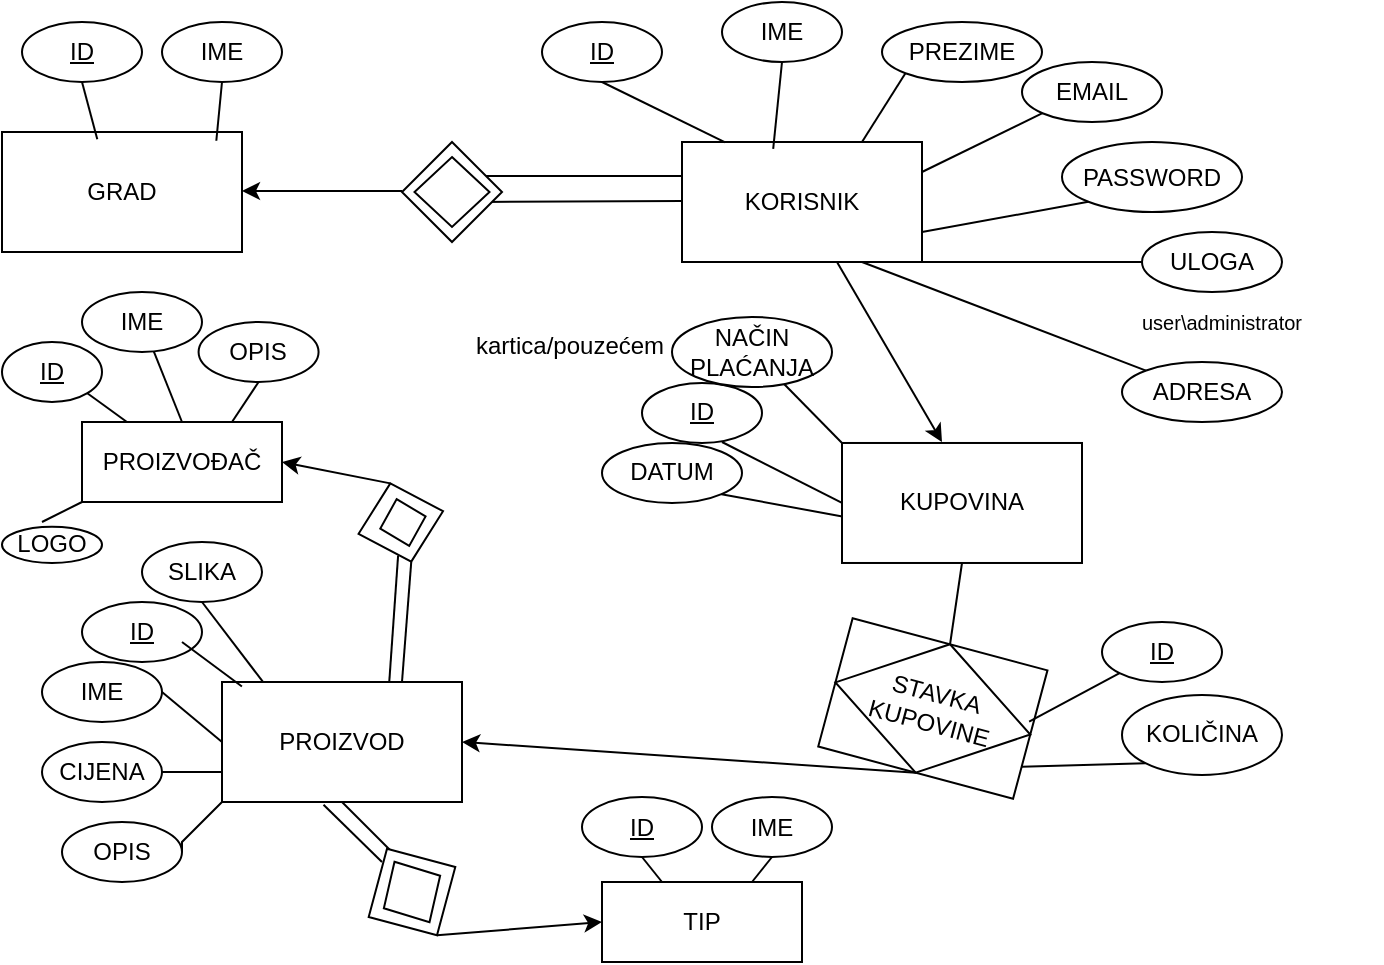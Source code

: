 <mxfile version="27.0.9">
  <diagram name="Page-1" id="dXdQ1gnVOpF5ffWtPepQ">
    <mxGraphModel dx="1042" dy="634" grid="1" gridSize="10" guides="1" tooltips="1" connect="1" arrows="1" fold="1" page="1" pageScale="1" pageWidth="850" pageHeight="1100" math="0" shadow="0">
      <root>
        <mxCell id="0" />
        <mxCell id="1" parent="0" />
        <mxCell id="EPaem3cKH4Gjk8MUm_rs-1" value="KORISNIK" style="rounded=0;whiteSpace=wrap;html=1;" parent="1" vertex="1">
          <mxGeometry x="350" y="80" width="120" height="60" as="geometry" />
        </mxCell>
        <mxCell id="EPaem3cKH4Gjk8MUm_rs-2" value="&lt;u&gt;ID&lt;/u&gt;" style="ellipse;whiteSpace=wrap;html=1;" parent="1" vertex="1">
          <mxGeometry x="280" y="20" width="60" height="30" as="geometry" />
        </mxCell>
        <mxCell id="EPaem3cKH4Gjk8MUm_rs-4" value="IME" style="ellipse;whiteSpace=wrap;html=1;" parent="1" vertex="1">
          <mxGeometry x="370" y="10" width="60" height="30" as="geometry" />
        </mxCell>
        <mxCell id="EPaem3cKH4Gjk8MUm_rs-5" value="PREZIME" style="ellipse;whiteSpace=wrap;html=1;" parent="1" vertex="1">
          <mxGeometry x="450" y="20" width="80" height="30" as="geometry" />
        </mxCell>
        <mxCell id="EPaem3cKH4Gjk8MUm_rs-7" value="EMAIL" style="ellipse;whiteSpace=wrap;html=1;" parent="1" vertex="1">
          <mxGeometry x="520" y="40" width="70" height="30" as="geometry" />
        </mxCell>
        <mxCell id="EPaem3cKH4Gjk8MUm_rs-8" value="PASSWORD" style="ellipse;whiteSpace=wrap;html=1;" parent="1" vertex="1">
          <mxGeometry x="540" y="80" width="90" height="35" as="geometry" />
        </mxCell>
        <mxCell id="EPaem3cKH4Gjk8MUm_rs-9" value="ULOGA" style="ellipse;whiteSpace=wrap;html=1;" parent="1" vertex="1">
          <mxGeometry x="580" y="125" width="70" height="30" as="geometry" />
        </mxCell>
        <mxCell id="EPaem3cKH4Gjk8MUm_rs-10" value="&lt;font style=&quot;font-size: 10px;&quot;&gt;user\administrator&lt;/font&gt;" style="text;html=1;align=center;verticalAlign=middle;whiteSpace=wrap;rounded=0;" parent="1" vertex="1">
          <mxGeometry x="540" y="155" width="160" height="30" as="geometry" />
        </mxCell>
        <mxCell id="EPaem3cKH4Gjk8MUm_rs-11" value="" style="endArrow=none;html=1;rounded=0;entryX=0;entryY=1;entryDx=0;entryDy=0;" parent="1" target="EPaem3cKH4Gjk8MUm_rs-5" edge="1">
          <mxGeometry width="50" height="50" relative="1" as="geometry">
            <mxPoint x="440" y="80" as="sourcePoint" />
            <mxPoint x="490" y="30" as="targetPoint" />
          </mxGeometry>
        </mxCell>
        <mxCell id="EPaem3cKH4Gjk8MUm_rs-12" value="" style="endArrow=none;html=1;rounded=0;entryX=0;entryY=1;entryDx=0;entryDy=0;exitX=1;exitY=0.25;exitDx=0;exitDy=0;" parent="1" source="EPaem3cKH4Gjk8MUm_rs-1" target="EPaem3cKH4Gjk8MUm_rs-7" edge="1">
          <mxGeometry width="50" height="50" relative="1" as="geometry">
            <mxPoint x="490" y="90" as="sourcePoint" />
            <mxPoint x="512" y="56" as="targetPoint" />
          </mxGeometry>
        </mxCell>
        <mxCell id="EPaem3cKH4Gjk8MUm_rs-13" value="" style="endArrow=none;html=1;rounded=0;entryX=0;entryY=1;entryDx=0;entryDy=0;exitX=1;exitY=0.75;exitDx=0;exitDy=0;" parent="1" source="EPaem3cKH4Gjk8MUm_rs-1" target="EPaem3cKH4Gjk8MUm_rs-8" edge="1">
          <mxGeometry width="50" height="50" relative="1" as="geometry">
            <mxPoint x="500" y="140" as="sourcePoint" />
            <mxPoint x="522" y="106" as="targetPoint" />
          </mxGeometry>
        </mxCell>
        <mxCell id="EPaem3cKH4Gjk8MUm_rs-14" value="" style="endArrow=none;html=1;rounded=0;entryX=0.5;entryY=1;entryDx=0;entryDy=0;exitX=0.18;exitY=0.003;exitDx=0;exitDy=0;exitPerimeter=0;" parent="1" source="EPaem3cKH4Gjk8MUm_rs-1" target="EPaem3cKH4Gjk8MUm_rs-2" edge="1">
          <mxGeometry width="50" height="50" relative="1" as="geometry">
            <mxPoint x="290" y="210" as="sourcePoint" />
            <mxPoint x="312" y="176" as="targetPoint" />
          </mxGeometry>
        </mxCell>
        <mxCell id="EPaem3cKH4Gjk8MUm_rs-15" value="" style="endArrow=none;html=1;rounded=0;" parent="1" source="EPaem3cKH4Gjk8MUm_rs-1" edge="1">
          <mxGeometry width="50" height="50" relative="1" as="geometry">
            <mxPoint x="320" y="210" as="sourcePoint" />
            <mxPoint x="350" y="110" as="targetPoint" />
          </mxGeometry>
        </mxCell>
        <mxCell id="EPaem3cKH4Gjk8MUm_rs-16" value="" style="endArrow=none;html=1;rounded=0;entryX=0.5;entryY=1;entryDx=0;entryDy=0;exitX=0.38;exitY=0.057;exitDx=0;exitDy=0;exitPerimeter=0;" parent="1" source="EPaem3cKH4Gjk8MUm_rs-1" target="EPaem3cKH4Gjk8MUm_rs-4" edge="1">
          <mxGeometry width="50" height="50" relative="1" as="geometry">
            <mxPoint x="390" y="70" as="sourcePoint" />
            <mxPoint x="412" y="36" as="targetPoint" />
          </mxGeometry>
        </mxCell>
        <mxCell id="EPaem3cKH4Gjk8MUm_rs-17" value="" style="endArrow=none;html=1;rounded=0;entryX=1;entryY=1;entryDx=0;entryDy=0;exitX=0;exitY=0.5;exitDx=0;exitDy=0;" parent="1" source="EPaem3cKH4Gjk8MUm_rs-9" target="EPaem3cKH4Gjk8MUm_rs-1" edge="1">
          <mxGeometry width="50" height="50" relative="1" as="geometry">
            <mxPoint x="400" y="240" as="sourcePoint" />
            <mxPoint x="450" y="190" as="targetPoint" />
          </mxGeometry>
        </mxCell>
        <mxCell id="EPaem3cKH4Gjk8MUm_rs-18" value="" style="endArrow=none;html=1;rounded=0;" parent="1" edge="1">
          <mxGeometry width="50" height="50" relative="1" as="geometry">
            <mxPoint x="250" y="97" as="sourcePoint" />
            <mxPoint x="350" y="97" as="targetPoint" />
          </mxGeometry>
        </mxCell>
        <mxCell id="EPaem3cKH4Gjk8MUm_rs-19" value="" style="endArrow=none;html=1;rounded=0;" parent="1" edge="1">
          <mxGeometry width="50" height="50" relative="1" as="geometry">
            <mxPoint x="250" y="110" as="sourcePoint" />
            <mxPoint x="350" y="109.5" as="targetPoint" />
          </mxGeometry>
        </mxCell>
        <mxCell id="EPaem3cKH4Gjk8MUm_rs-20" value="" style="rhombus;whiteSpace=wrap;html=1;" parent="1" vertex="1">
          <mxGeometry x="210" y="80" width="50" height="50" as="geometry" />
        </mxCell>
        <mxCell id="EPaem3cKH4Gjk8MUm_rs-22" value="" style="endArrow=classic;html=1;rounded=0;" parent="1" edge="1">
          <mxGeometry width="50" height="50" relative="1" as="geometry">
            <mxPoint x="210" y="104.5" as="sourcePoint" />
            <mxPoint x="130" y="104.5" as="targetPoint" />
          </mxGeometry>
        </mxCell>
        <mxCell id="EPaem3cKH4Gjk8MUm_rs-23" value="GRAD" style="rounded=0;whiteSpace=wrap;html=1;" parent="1" vertex="1">
          <mxGeometry x="10" y="75" width="120" height="60" as="geometry" />
        </mxCell>
        <mxCell id="EPaem3cKH4Gjk8MUm_rs-24" value="" style="rhombus;whiteSpace=wrap;html=1;rotation=0;" parent="1" vertex="1">
          <mxGeometry x="216.25" y="87.5" width="37.5" height="35" as="geometry" />
        </mxCell>
        <mxCell id="EPaem3cKH4Gjk8MUm_rs-25" value="&lt;u&gt;ID&lt;/u&gt;" style="ellipse;whiteSpace=wrap;html=1;" parent="1" vertex="1">
          <mxGeometry x="20" y="20" width="60" height="30" as="geometry" />
        </mxCell>
        <mxCell id="EPaem3cKH4Gjk8MUm_rs-26" value="IME" style="ellipse;whiteSpace=wrap;html=1;" parent="1" vertex="1">
          <mxGeometry x="90" y="20" width="60" height="30" as="geometry" />
        </mxCell>
        <mxCell id="EPaem3cKH4Gjk8MUm_rs-27" value="" style="endArrow=none;html=1;rounded=0;entryX=0.5;entryY=1;entryDx=0;entryDy=0;exitX=0.397;exitY=0.06;exitDx=0;exitDy=0;exitPerimeter=0;" parent="1" source="EPaem3cKH4Gjk8MUm_rs-23" target="EPaem3cKH4Gjk8MUm_rs-25" edge="1">
          <mxGeometry width="50" height="50" relative="1" as="geometry">
            <mxPoint x="60" y="70" as="sourcePoint" />
            <mxPoint x="-2" y="40" as="targetPoint" />
          </mxGeometry>
        </mxCell>
        <mxCell id="EPaem3cKH4Gjk8MUm_rs-28" value="" style="endArrow=none;html=1;rounded=0;entryX=0.5;entryY=1;entryDx=0;entryDy=0;exitX=0.893;exitY=0.073;exitDx=0;exitDy=0;exitPerimeter=0;" parent="1" source="EPaem3cKH4Gjk8MUm_rs-23" target="EPaem3cKH4Gjk8MUm_rs-26" edge="1">
          <mxGeometry width="50" height="50" relative="1" as="geometry">
            <mxPoint x="100" y="40" as="sourcePoint" />
            <mxPoint x="38" y="10" as="targetPoint" />
          </mxGeometry>
        </mxCell>
        <mxCell id="EPaem3cKH4Gjk8MUm_rs-30" value="ADRESA" style="ellipse;whiteSpace=wrap;html=1;" parent="1" vertex="1">
          <mxGeometry x="570" y="190" width="80" height="30" as="geometry" />
        </mxCell>
        <mxCell id="EPaem3cKH4Gjk8MUm_rs-31" value="" style="endArrow=none;html=1;rounded=0;entryX=0.75;entryY=1;entryDx=0;entryDy=0;" parent="1" source="EPaem3cKH4Gjk8MUm_rs-30" target="EPaem3cKH4Gjk8MUm_rs-1" edge="1">
          <mxGeometry width="50" height="50" relative="1" as="geometry">
            <mxPoint x="510" y="180" as="sourcePoint" />
            <mxPoint x="424" y="168" as="targetPoint" />
          </mxGeometry>
        </mxCell>
        <mxCell id="EPaem3cKH4Gjk8MUm_rs-32" value="PROIZVOD" style="rounded=0;whiteSpace=wrap;html=1;" parent="1" vertex="1">
          <mxGeometry x="120" y="350" width="120" height="60" as="geometry" />
        </mxCell>
        <mxCell id="EPaem3cKH4Gjk8MUm_rs-33" value="&lt;u&gt;ID&lt;/u&gt;" style="ellipse;whiteSpace=wrap;html=1;" parent="1" vertex="1">
          <mxGeometry x="50" y="310" width="60" height="30" as="geometry" />
        </mxCell>
        <mxCell id="EPaem3cKH4Gjk8MUm_rs-34" value="IME" style="ellipse;whiteSpace=wrap;html=1;" parent="1" vertex="1">
          <mxGeometry x="30" y="340" width="60" height="30" as="geometry" />
        </mxCell>
        <mxCell id="EPaem3cKH4Gjk8MUm_rs-35" value="CIJENA" style="ellipse;whiteSpace=wrap;html=1;" parent="1" vertex="1">
          <mxGeometry x="30" y="380" width="60" height="30" as="geometry" />
        </mxCell>
        <mxCell id="EPaem3cKH4Gjk8MUm_rs-36" value="SLIKA" style="ellipse;whiteSpace=wrap;html=1;" parent="1" vertex="1">
          <mxGeometry x="80" y="280" width="60" height="30" as="geometry" />
        </mxCell>
        <mxCell id="EPaem3cKH4Gjk8MUm_rs-37" value="OPIS" style="ellipse;whiteSpace=wrap;html=1;" parent="1" vertex="1">
          <mxGeometry x="40" y="420" width="60" height="30" as="geometry" />
        </mxCell>
        <mxCell id="EPaem3cKH4Gjk8MUm_rs-38" value="" style="endArrow=none;html=1;rounded=0;entryX=0.5;entryY=1;entryDx=0;entryDy=0;exitX=0.083;exitY=0.037;exitDx=0;exitDy=0;exitPerimeter=0;" parent="1" source="EPaem3cKH4Gjk8MUm_rs-32" edge="1">
          <mxGeometry width="50" height="50" relative="1" as="geometry">
            <mxPoint x="162" y="360" as="sourcePoint" />
            <mxPoint x="100" y="330" as="targetPoint" />
          </mxGeometry>
        </mxCell>
        <mxCell id="EPaem3cKH4Gjk8MUm_rs-40" value="" style="endArrow=none;html=1;rounded=0;entryX=1;entryY=0.5;entryDx=0;entryDy=0;" parent="1" target="EPaem3cKH4Gjk8MUm_rs-37" edge="1">
          <mxGeometry width="50" height="50" relative="1" as="geometry">
            <mxPoint x="120" y="410" as="sourcePoint" />
            <mxPoint x="150" y="330" as="targetPoint" />
            <Array as="points">
              <mxPoint x="100" y="430" />
            </Array>
          </mxGeometry>
        </mxCell>
        <mxCell id="EPaem3cKH4Gjk8MUm_rs-41" value="" style="endArrow=none;html=1;rounded=0;entryX=0.5;entryY=1;entryDx=0;entryDy=0;exitX=0.17;exitY=-0.003;exitDx=0;exitDy=0;exitPerimeter=0;" parent="1" source="EPaem3cKH4Gjk8MUm_rs-32" target="EPaem3cKH4Gjk8MUm_rs-36" edge="1">
          <mxGeometry width="50" height="50" relative="1" as="geometry">
            <mxPoint x="130" y="350" as="sourcePoint" />
            <mxPoint x="130" y="330" as="targetPoint" />
          </mxGeometry>
        </mxCell>
        <mxCell id="EPaem3cKH4Gjk8MUm_rs-42" value="" style="endArrow=none;html=1;rounded=0;entryX=1;entryY=0.5;entryDx=0;entryDy=0;exitX=0;exitY=0.5;exitDx=0;exitDy=0;" parent="1" source="EPaem3cKH4Gjk8MUm_rs-32" target="EPaem3cKH4Gjk8MUm_rs-34" edge="1">
          <mxGeometry width="50" height="50" relative="1" as="geometry">
            <mxPoint x="110" y="360" as="sourcePoint" />
            <mxPoint x="80" y="338" as="targetPoint" />
          </mxGeometry>
        </mxCell>
        <mxCell id="EPaem3cKH4Gjk8MUm_rs-43" value="" style="endArrow=none;html=1;rounded=0;exitX=0;exitY=0.75;exitDx=0;exitDy=0;" parent="1" source="EPaem3cKH4Gjk8MUm_rs-32" edge="1">
          <mxGeometry width="50" height="50" relative="1" as="geometry">
            <mxPoint x="110" y="420" as="sourcePoint" />
            <mxPoint x="90" y="395" as="targetPoint" />
          </mxGeometry>
        </mxCell>
        <mxCell id="EPaem3cKH4Gjk8MUm_rs-44" value="" style="endArrow=none;html=1;rounded=0;exitX=0.5;exitY=1;exitDx=0;exitDy=0;" parent="1" source="EPaem3cKH4Gjk8MUm_rs-32" edge="1">
          <mxGeometry width="50" height="50" relative="1" as="geometry">
            <mxPoint x="170" y="450" as="sourcePoint" />
            <mxPoint x="210" y="440" as="targetPoint" />
          </mxGeometry>
        </mxCell>
        <mxCell id="EPaem3cKH4Gjk8MUm_rs-45" value="" style="endArrow=none;html=1;rounded=0;exitX=0.423;exitY=1.023;exitDx=0;exitDy=0;exitPerimeter=0;" parent="1" source="EPaem3cKH4Gjk8MUm_rs-32" edge="1">
          <mxGeometry width="50" height="50" relative="1" as="geometry">
            <mxPoint x="180" y="440" as="sourcePoint" />
            <mxPoint x="200" y="440" as="targetPoint" />
          </mxGeometry>
        </mxCell>
        <mxCell id="EPaem3cKH4Gjk8MUm_rs-46" value="" style="rhombus;whiteSpace=wrap;html=1;rotation=-30;" parent="1" vertex="1">
          <mxGeometry x="190" y="430" width="50" height="50" as="geometry" />
        </mxCell>
        <mxCell id="EPaem3cKH4Gjk8MUm_rs-47" value="" style="rhombus;whiteSpace=wrap;html=1;rotation=-30;" parent="1" vertex="1">
          <mxGeometry x="198.75" y="437.5" width="32.5" height="35" as="geometry" />
        </mxCell>
        <mxCell id="EPaem3cKH4Gjk8MUm_rs-48" value="" style="endArrow=classic;html=1;rounded=0;exitX=0.5;exitY=1;exitDx=0;exitDy=0;entryX=0;entryY=0.5;entryDx=0;entryDy=0;" parent="1" source="EPaem3cKH4Gjk8MUm_rs-46" target="EPaem3cKH4Gjk8MUm_rs-49" edge="1">
          <mxGeometry width="50" height="50" relative="1" as="geometry">
            <mxPoint x="280" y="470" as="sourcePoint" />
            <mxPoint x="150" y="480" as="targetPoint" />
          </mxGeometry>
        </mxCell>
        <mxCell id="EPaem3cKH4Gjk8MUm_rs-49" value="TIP" style="rounded=0;whiteSpace=wrap;html=1;" parent="1" vertex="1">
          <mxGeometry x="310" y="450" width="100" height="40" as="geometry" />
        </mxCell>
        <mxCell id="EPaem3cKH4Gjk8MUm_rs-50" value="&lt;u&gt;ID&lt;/u&gt;" style="ellipse;whiteSpace=wrap;html=1;" parent="1" vertex="1">
          <mxGeometry x="300" y="407.5" width="60" height="30" as="geometry" />
        </mxCell>
        <mxCell id="EPaem3cKH4Gjk8MUm_rs-51" value="IME" style="ellipse;whiteSpace=wrap;html=1;" parent="1" vertex="1">
          <mxGeometry x="365" y="407.5" width="60" height="30" as="geometry" />
        </mxCell>
        <mxCell id="EPaem3cKH4Gjk8MUm_rs-52" value="" style="endArrow=none;html=1;rounded=0;entryX=0.5;entryY=1;entryDx=0;entryDy=0;" parent="1" target="EPaem3cKH4Gjk8MUm_rs-50" edge="1">
          <mxGeometry width="50" height="50" relative="1" as="geometry">
            <mxPoint x="340" y="450" as="sourcePoint" />
            <mxPoint x="390" y="400" as="targetPoint" />
            <Array as="points" />
          </mxGeometry>
        </mxCell>
        <mxCell id="EPaem3cKH4Gjk8MUm_rs-53" value="" style="endArrow=none;html=1;rounded=0;entryX=0.5;entryY=1;entryDx=0;entryDy=0;exitX=0.75;exitY=0;exitDx=0;exitDy=0;" parent="1" source="EPaem3cKH4Gjk8MUm_rs-49" target="EPaem3cKH4Gjk8MUm_rs-51" edge="1">
          <mxGeometry width="50" height="50" relative="1" as="geometry">
            <mxPoint x="490" y="430" as="sourcePoint" />
            <mxPoint x="480" y="418" as="targetPoint" />
            <Array as="points" />
          </mxGeometry>
        </mxCell>
        <mxCell id="EPaem3cKH4Gjk8MUm_rs-55" value="" style="rhombus;whiteSpace=wrap;html=1;rotation=-15;" parent="1" vertex="1">
          <mxGeometry x="187.54" y="250" width="43.71" height="40.49" as="geometry" />
        </mxCell>
        <mxCell id="EPaem3cKH4Gjk8MUm_rs-64" value="" style="endArrow=none;html=1;rounded=0;exitX=0.697;exitY=-0.003;exitDx=0;exitDy=0;exitPerimeter=0;entryX=0.372;entryY=0.887;entryDx=0;entryDy=0;entryPerimeter=0;" parent="1" source="EPaem3cKH4Gjk8MUm_rs-32" target="EPaem3cKH4Gjk8MUm_rs-55" edge="1">
          <mxGeometry width="50" height="50" relative="1" as="geometry">
            <mxPoint x="210" y="360" as="sourcePoint" />
            <mxPoint x="180" y="290" as="targetPoint" />
          </mxGeometry>
        </mxCell>
        <mxCell id="EPaem3cKH4Gjk8MUm_rs-65" value="" style="endArrow=none;html=1;rounded=0;entryX=0.5;entryY=1;entryDx=0;entryDy=0;exitX=0.75;exitY=0;exitDx=0;exitDy=0;" parent="1" source="EPaem3cKH4Gjk8MUm_rs-32" target="EPaem3cKH4Gjk8MUm_rs-55" edge="1">
          <mxGeometry width="50" height="50" relative="1" as="geometry">
            <mxPoint x="200" y="351" as="sourcePoint" />
            <mxPoint x="197" y="290" as="targetPoint" />
          </mxGeometry>
        </mxCell>
        <mxCell id="EPaem3cKH4Gjk8MUm_rs-66" value="" style="rhombus;whiteSpace=wrap;html=1;rotation=-15;" parent="1" vertex="1">
          <mxGeometry x="198.75" y="258.13" width="23.43" height="24.22" as="geometry" />
        </mxCell>
        <mxCell id="EPaem3cKH4Gjk8MUm_rs-67" value="" style="endArrow=classic;html=1;rounded=0;exitX=0.5;exitY=0;exitDx=0;exitDy=0;entryX=1;entryY=0.5;entryDx=0;entryDy=0;" parent="1" source="EPaem3cKH4Gjk8MUm_rs-55" target="EPaem3cKH4Gjk8MUm_rs-68" edge="1">
          <mxGeometry width="50" height="50" relative="1" as="geometry">
            <mxPoint x="320" y="280" as="sourcePoint" />
            <mxPoint x="150" y="240" as="targetPoint" />
          </mxGeometry>
        </mxCell>
        <mxCell id="EPaem3cKH4Gjk8MUm_rs-68" value="PROIZVOĐAČ" style="rounded=0;whiteSpace=wrap;html=1;" parent="1" vertex="1">
          <mxGeometry x="50" y="220" width="100" height="40" as="geometry" />
        </mxCell>
        <mxCell id="EPaem3cKH4Gjk8MUm_rs-69" value="&lt;u&gt;ID&lt;/u&gt;" style="ellipse;whiteSpace=wrap;html=1;" parent="1" vertex="1">
          <mxGeometry x="10" y="180" width="50" height="30" as="geometry" />
        </mxCell>
        <mxCell id="EPaem3cKH4Gjk8MUm_rs-70" value="IME" style="ellipse;whiteSpace=wrap;html=1;" parent="1" vertex="1">
          <mxGeometry x="50" y="155" width="60" height="30" as="geometry" />
        </mxCell>
        <mxCell id="EPaem3cKH4Gjk8MUm_rs-73" value="OPIS" style="ellipse;whiteSpace=wrap;html=1;" parent="1" vertex="1">
          <mxGeometry x="108.29" y="170" width="60" height="30" as="geometry" />
        </mxCell>
        <mxCell id="EPaem3cKH4Gjk8MUm_rs-75" value="LOGO" style="ellipse;whiteSpace=wrap;html=1;" parent="1" vertex="1">
          <mxGeometry x="10" y="272.35" width="50" height="18.14" as="geometry" />
        </mxCell>
        <mxCell id="EPaem3cKH4Gjk8MUm_rs-76" value="" style="endArrow=none;html=1;rounded=0;exitX=0;exitY=1;exitDx=0;exitDy=0;" parent="1" source="EPaem3cKH4Gjk8MUm_rs-68" edge="1">
          <mxGeometry width="50" height="50" relative="1" as="geometry">
            <mxPoint x="40" y="260" as="sourcePoint" />
            <mxPoint x="30" y="270" as="targetPoint" />
          </mxGeometry>
        </mxCell>
        <mxCell id="EPaem3cKH4Gjk8MUm_rs-77" value="" style="endArrow=none;html=1;rounded=0;entryX=1;entryY=1;entryDx=0;entryDy=0;" parent="1" source="EPaem3cKH4Gjk8MUm_rs-68" target="EPaem3cKH4Gjk8MUm_rs-69" edge="1">
          <mxGeometry width="50" height="50" relative="1" as="geometry">
            <mxPoint x="80" y="210" as="sourcePoint" />
            <mxPoint x="50" y="170" as="targetPoint" />
          </mxGeometry>
        </mxCell>
        <mxCell id="EPaem3cKH4Gjk8MUm_rs-78" value="" style="endArrow=none;html=1;rounded=0;exitX=0.5;exitY=0;exitDx=0;exitDy=0;" parent="1" source="EPaem3cKH4Gjk8MUm_rs-68" target="EPaem3cKH4Gjk8MUm_rs-70" edge="1">
          <mxGeometry width="50" height="50" relative="1" as="geometry">
            <mxPoint x="80" y="200" as="sourcePoint" />
            <mxPoint x="80" y="190" as="targetPoint" />
          </mxGeometry>
        </mxCell>
        <mxCell id="EPaem3cKH4Gjk8MUm_rs-83" value="" style="endArrow=none;html=1;rounded=0;exitX=0.75;exitY=0;exitDx=0;exitDy=0;entryX=0.5;entryY=1;entryDx=0;entryDy=0;" parent="1" source="EPaem3cKH4Gjk8MUm_rs-68" target="EPaem3cKH4Gjk8MUm_rs-73" edge="1">
          <mxGeometry width="50" height="50" relative="1" as="geometry">
            <mxPoint x="180" y="210" as="sourcePoint" />
            <mxPoint x="166" y="175" as="targetPoint" />
          </mxGeometry>
        </mxCell>
        <mxCell id="EPaem3cKH4Gjk8MUm_rs-90" value="&lt;u&gt;ID&lt;/u&gt;" style="ellipse;whiteSpace=wrap;html=1;" parent="1" vertex="1">
          <mxGeometry x="330" y="200.49" width="60" height="30" as="geometry" />
        </mxCell>
        <mxCell id="EPaem3cKH4Gjk8MUm_rs-91" value="DATUM" style="ellipse;whiteSpace=wrap;html=1;" parent="1" vertex="1">
          <mxGeometry x="310" y="230.49" width="70" height="30" as="geometry" />
        </mxCell>
        <mxCell id="EPaem3cKH4Gjk8MUm_rs-92" value="" style="endArrow=none;html=1;rounded=0;exitX=0.5;exitY=1;exitDx=0;exitDy=0;entryX=0.5;entryY=0;entryDx=0;entryDy=0;" parent="1" source="EPaem3cKH4Gjk8MUm_rs-116" target="EPaem3cKH4Gjk8MUm_rs-123" edge="1">
          <mxGeometry width="50" height="50" relative="1" as="geometry">
            <mxPoint x="410" y="472.5" as="sourcePoint" />
            <mxPoint x="432.5" y="320" as="targetPoint" />
          </mxGeometry>
        </mxCell>
        <mxCell id="EPaem3cKH4Gjk8MUm_rs-110" value="" style="endArrow=none;html=1;rounded=0;entryX=0;entryY=0.5;entryDx=0;entryDy=0;" parent="1" target="EPaem3cKH4Gjk8MUm_rs-116" edge="1">
          <mxGeometry width="50" height="50" relative="1" as="geometry">
            <mxPoint x="370" y="230" as="sourcePoint" />
            <mxPoint x="557.321" y="297.679" as="targetPoint" />
          </mxGeometry>
        </mxCell>
        <mxCell id="EPaem3cKH4Gjk8MUm_rs-112" value="" style="endArrow=none;html=1;rounded=0;entryX=0.007;entryY=0.615;entryDx=0;entryDy=0;exitX=1;exitY=1;exitDx=0;exitDy=0;entryPerimeter=0;" parent="1" source="EPaem3cKH4Gjk8MUm_rs-91" target="EPaem3cKH4Gjk8MUm_rs-116" edge="1">
          <mxGeometry width="50" height="50" relative="1" as="geometry">
            <mxPoint x="580" y="320" as="sourcePoint" />
            <mxPoint x="564.641" y="325" as="targetPoint" />
          </mxGeometry>
        </mxCell>
        <mxCell id="EPaem3cKH4Gjk8MUm_rs-115" value="" style="endArrow=classic;html=1;rounded=0;" parent="1" source="EPaem3cKH4Gjk8MUm_rs-1" edge="1">
          <mxGeometry width="50" height="50" relative="1" as="geometry">
            <mxPoint x="390" y="210" as="sourcePoint" />
            <mxPoint x="480" y="230" as="targetPoint" />
          </mxGeometry>
        </mxCell>
        <mxCell id="EPaem3cKH4Gjk8MUm_rs-116" value="KUPOVINA" style="rounded=0;whiteSpace=wrap;html=1;" parent="1" vertex="1">
          <mxGeometry x="430" y="230.49" width="120" height="60" as="geometry" />
        </mxCell>
        <mxCell id="EPaem3cKH4Gjk8MUm_rs-118" value="NAČIN PLAĆANJA" style="ellipse;whiteSpace=wrap;html=1;" parent="1" vertex="1">
          <mxGeometry x="345" y="167.5" width="80" height="35" as="geometry" />
        </mxCell>
        <mxCell id="EPaem3cKH4Gjk8MUm_rs-119" value="" style="endArrow=none;html=1;rounded=0;entryX=0;entryY=0;entryDx=0;entryDy=0;" parent="1" source="EPaem3cKH4Gjk8MUm_rs-118" target="EPaem3cKH4Gjk8MUm_rs-116" edge="1">
          <mxGeometry width="50" height="50" relative="1" as="geometry">
            <mxPoint x="420" y="210" as="sourcePoint" />
            <mxPoint x="480" y="240" as="targetPoint" />
          </mxGeometry>
        </mxCell>
        <mxCell id="EPaem3cKH4Gjk8MUm_rs-120" value="kartica/pouzećem" style="text;whiteSpace=wrap;html=1;" parent="1" vertex="1">
          <mxGeometry x="245" y="167.5" width="130" height="40" as="geometry" />
        </mxCell>
        <mxCell id="EPaem3cKH4Gjk8MUm_rs-123" value="STAVKA KUPOVINE" style="shape=associativeEntity;whiteSpace=wrap;html=1;align=center;rotation=15;" parent="1" vertex="1">
          <mxGeometry x="425" y="330" width="100.85" height="66.47" as="geometry" />
        </mxCell>
        <mxCell id="EPaem3cKH4Gjk8MUm_rs-124" value="" style="endArrow=classic;html=1;rounded=0;entryX=1;entryY=0.5;entryDx=0;entryDy=0;exitX=0.5;exitY=1;exitDx=0;exitDy=0;" parent="1" source="EPaem3cKH4Gjk8MUm_rs-123" target="EPaem3cKH4Gjk8MUm_rs-32" edge="1">
          <mxGeometry width="50" height="50" relative="1" as="geometry">
            <mxPoint x="470" y="400" as="sourcePoint" />
            <mxPoint x="440" y="240" as="targetPoint" />
          </mxGeometry>
        </mxCell>
        <mxCell id="EPaem3cKH4Gjk8MUm_rs-125" value="&lt;u&gt;ID&lt;/u&gt;" style="ellipse;whiteSpace=wrap;html=1;" parent="1" vertex="1">
          <mxGeometry x="560" y="320" width="60" height="30" as="geometry" />
        </mxCell>
        <mxCell id="EPaem3cKH4Gjk8MUm_rs-127" value="KOLIČINA" style="ellipse;whiteSpace=wrap;html=1;" parent="1" vertex="1">
          <mxGeometry x="570" y="356.47" width="80" height="40" as="geometry" />
        </mxCell>
        <mxCell id="EPaem3cKH4Gjk8MUm_rs-128" value="" style="endArrow=none;html=1;rounded=0;entryX=0;entryY=1;entryDx=0;entryDy=0;exitX=0.978;exitY=0.408;exitDx=0;exitDy=0;exitPerimeter=0;" parent="1" source="EPaem3cKH4Gjk8MUm_rs-123" target="EPaem3cKH4Gjk8MUm_rs-125" edge="1">
          <mxGeometry width="50" height="50" relative="1" as="geometry">
            <mxPoint x="560" y="350" as="sourcePoint" />
            <mxPoint x="621" y="361" as="targetPoint" />
          </mxGeometry>
        </mxCell>
        <mxCell id="EPaem3cKH4Gjk8MUm_rs-129" value="" style="endArrow=none;html=1;rounded=0;entryX=0;entryY=1;entryDx=0;entryDy=0;exitX=1;exitY=0.75;exitDx=0;exitDy=0;" parent="1" source="EPaem3cKH4Gjk8MUm_rs-123" target="EPaem3cKH4Gjk8MUm_rs-127" edge="1">
          <mxGeometry width="50" height="50" relative="1" as="geometry">
            <mxPoint x="550" y="400" as="sourcePoint" />
            <mxPoint x="595" y="376" as="targetPoint" />
          </mxGeometry>
        </mxCell>
      </root>
    </mxGraphModel>
  </diagram>
</mxfile>
